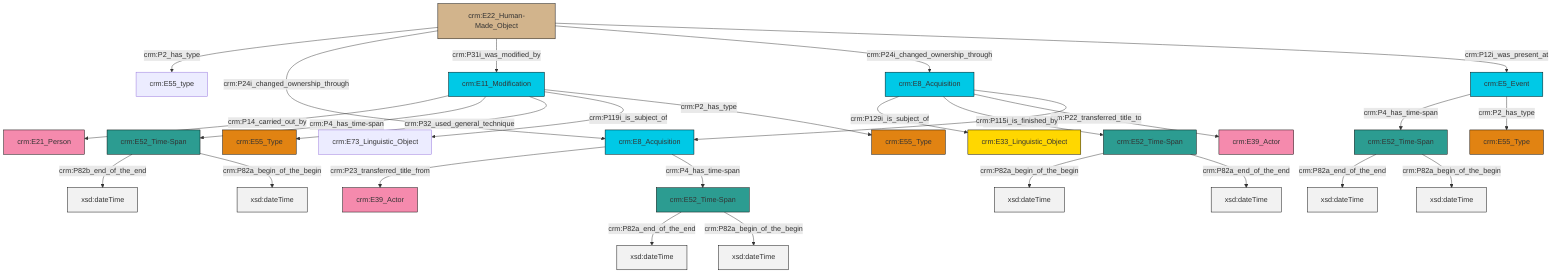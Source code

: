graph TD
classDef Literal fill:#f2f2f2,stroke:#000000;
classDef CRM_Entity fill:#FFFFFF,stroke:#000000;
classDef Temporal_Entity fill:#00C9E6, stroke:#000000;
classDef Type fill:#E18312, stroke:#000000;
classDef Time-Span fill:#2C9C91, stroke:#000000;
classDef Appellation fill:#FFEB7F, stroke:#000000;
classDef Place fill:#008836, stroke:#000000;
classDef Persistent_Item fill:#B266B2, stroke:#000000;
classDef Conceptual_Object fill:#FFD700, stroke:#000000;
classDef Physical_Thing fill:#D2B48C, stroke:#000000;
classDef Actor fill:#f58aad, stroke:#000000;
classDef PC_Classes fill:#4ce600, stroke:#000000;
classDef Multi fill:#cccccc,stroke:#000000;

0["crm:E52_Time-Span"]:::Time-Span -->|crm:P82a_end_of_the_end| 1[xsd:dateTime]:::Literal
4["crm:E52_Time-Span"]:::Time-Span -->|crm:P82a_end_of_the_end| 5[xsd:dateTime]:::Literal
6["crm:E11_Modification"]:::Temporal_Entity -->|crm:P14_carried_out_by| 7["crm:E21_Person"]:::Actor
8["crm:E22_Human-Made_Object"]:::Physical_Thing -->|crm:P2_has_type| 9["crm:E55_type"]:::Default
14["crm:E8_Acquisition"]:::Temporal_Entity -->|crm:P129i_is_subject_of| 12["crm:E33_Linguistic_Object"]:::Conceptual_Object
6["crm:E11_Modification"]:::Temporal_Entity -->|crm:P4_has_time-span| 15["crm:E52_Time-Span"]:::Time-Span
6["crm:E11_Modification"]:::Temporal_Entity -->|crm:P32_used_general_technique| 2["crm:E55_Type"]:::Type
19["crm:E5_Event"]:::Temporal_Entity -->|crm:P4_has_time-span| 4["crm:E52_Time-Span"]:::Time-Span
4["crm:E52_Time-Span"]:::Time-Span -->|crm:P82a_begin_of_the_begin| 20[xsd:dateTime]:::Literal
19["crm:E5_Event"]:::Temporal_Entity -->|crm:P2_has_type| 21["crm:E55_Type"]:::Type
10["crm:E8_Acquisition"]:::Temporal_Entity -->|crm:P23_transferred_title_from| 23["crm:E39_Actor"]:::Actor
6["crm:E11_Modification"]:::Temporal_Entity -->|crm:P119i_is_subject_of| 25["crm:E73_Linguistic_Object"]:::Default
14["crm:E8_Acquisition"]:::Temporal_Entity -->|crm:P4_has_time-span| 26["crm:E52_Time-Span"]:::Time-Span
26["crm:E52_Time-Span"]:::Time-Span -->|crm:P82a_begin_of_the_begin| 29[xsd:dateTime]:::Literal
8["crm:E22_Human-Made_Object"]:::Physical_Thing -->|crm:P24i_changed_ownership_through| 10["crm:E8_Acquisition"]:::Temporal_Entity
15["crm:E52_Time-Span"]:::Time-Span -->|crm:P82b_end_of_the_end| 32[xsd:dateTime]:::Literal
6["crm:E11_Modification"]:::Temporal_Entity -->|crm:P2_has_type| 16["crm:E55_Type"]:::Type
26["crm:E52_Time-Span"]:::Time-Span -->|crm:P82a_end_of_the_end| 33[xsd:dateTime]:::Literal
14["crm:E8_Acquisition"]:::Temporal_Entity -->|crm:P22_transferred_title_to| 35["crm:E39_Actor"]:::Actor
15["crm:E52_Time-Span"]:::Time-Span -->|crm:P82a_begin_of_the_begin| 36[xsd:dateTime]:::Literal
14["crm:E8_Acquisition"]:::Temporal_Entity -->|crm:P115i_is_finished_by| 10["crm:E8_Acquisition"]:::Temporal_Entity
8["crm:E22_Human-Made_Object"]:::Physical_Thing -->|crm:P31i_was_modified_by| 6["crm:E11_Modification"]:::Temporal_Entity
8["crm:E22_Human-Made_Object"]:::Physical_Thing -->|crm:P24i_changed_ownership_through| 14["crm:E8_Acquisition"]:::Temporal_Entity
10["crm:E8_Acquisition"]:::Temporal_Entity -->|crm:P4_has_time-span| 0["crm:E52_Time-Span"]:::Time-Span
0["crm:E52_Time-Span"]:::Time-Span -->|crm:P82a_begin_of_the_begin| 41[xsd:dateTime]:::Literal
8["crm:E22_Human-Made_Object"]:::Physical_Thing -->|crm:P12i_was_present_at| 19["crm:E5_Event"]:::Temporal_Entity